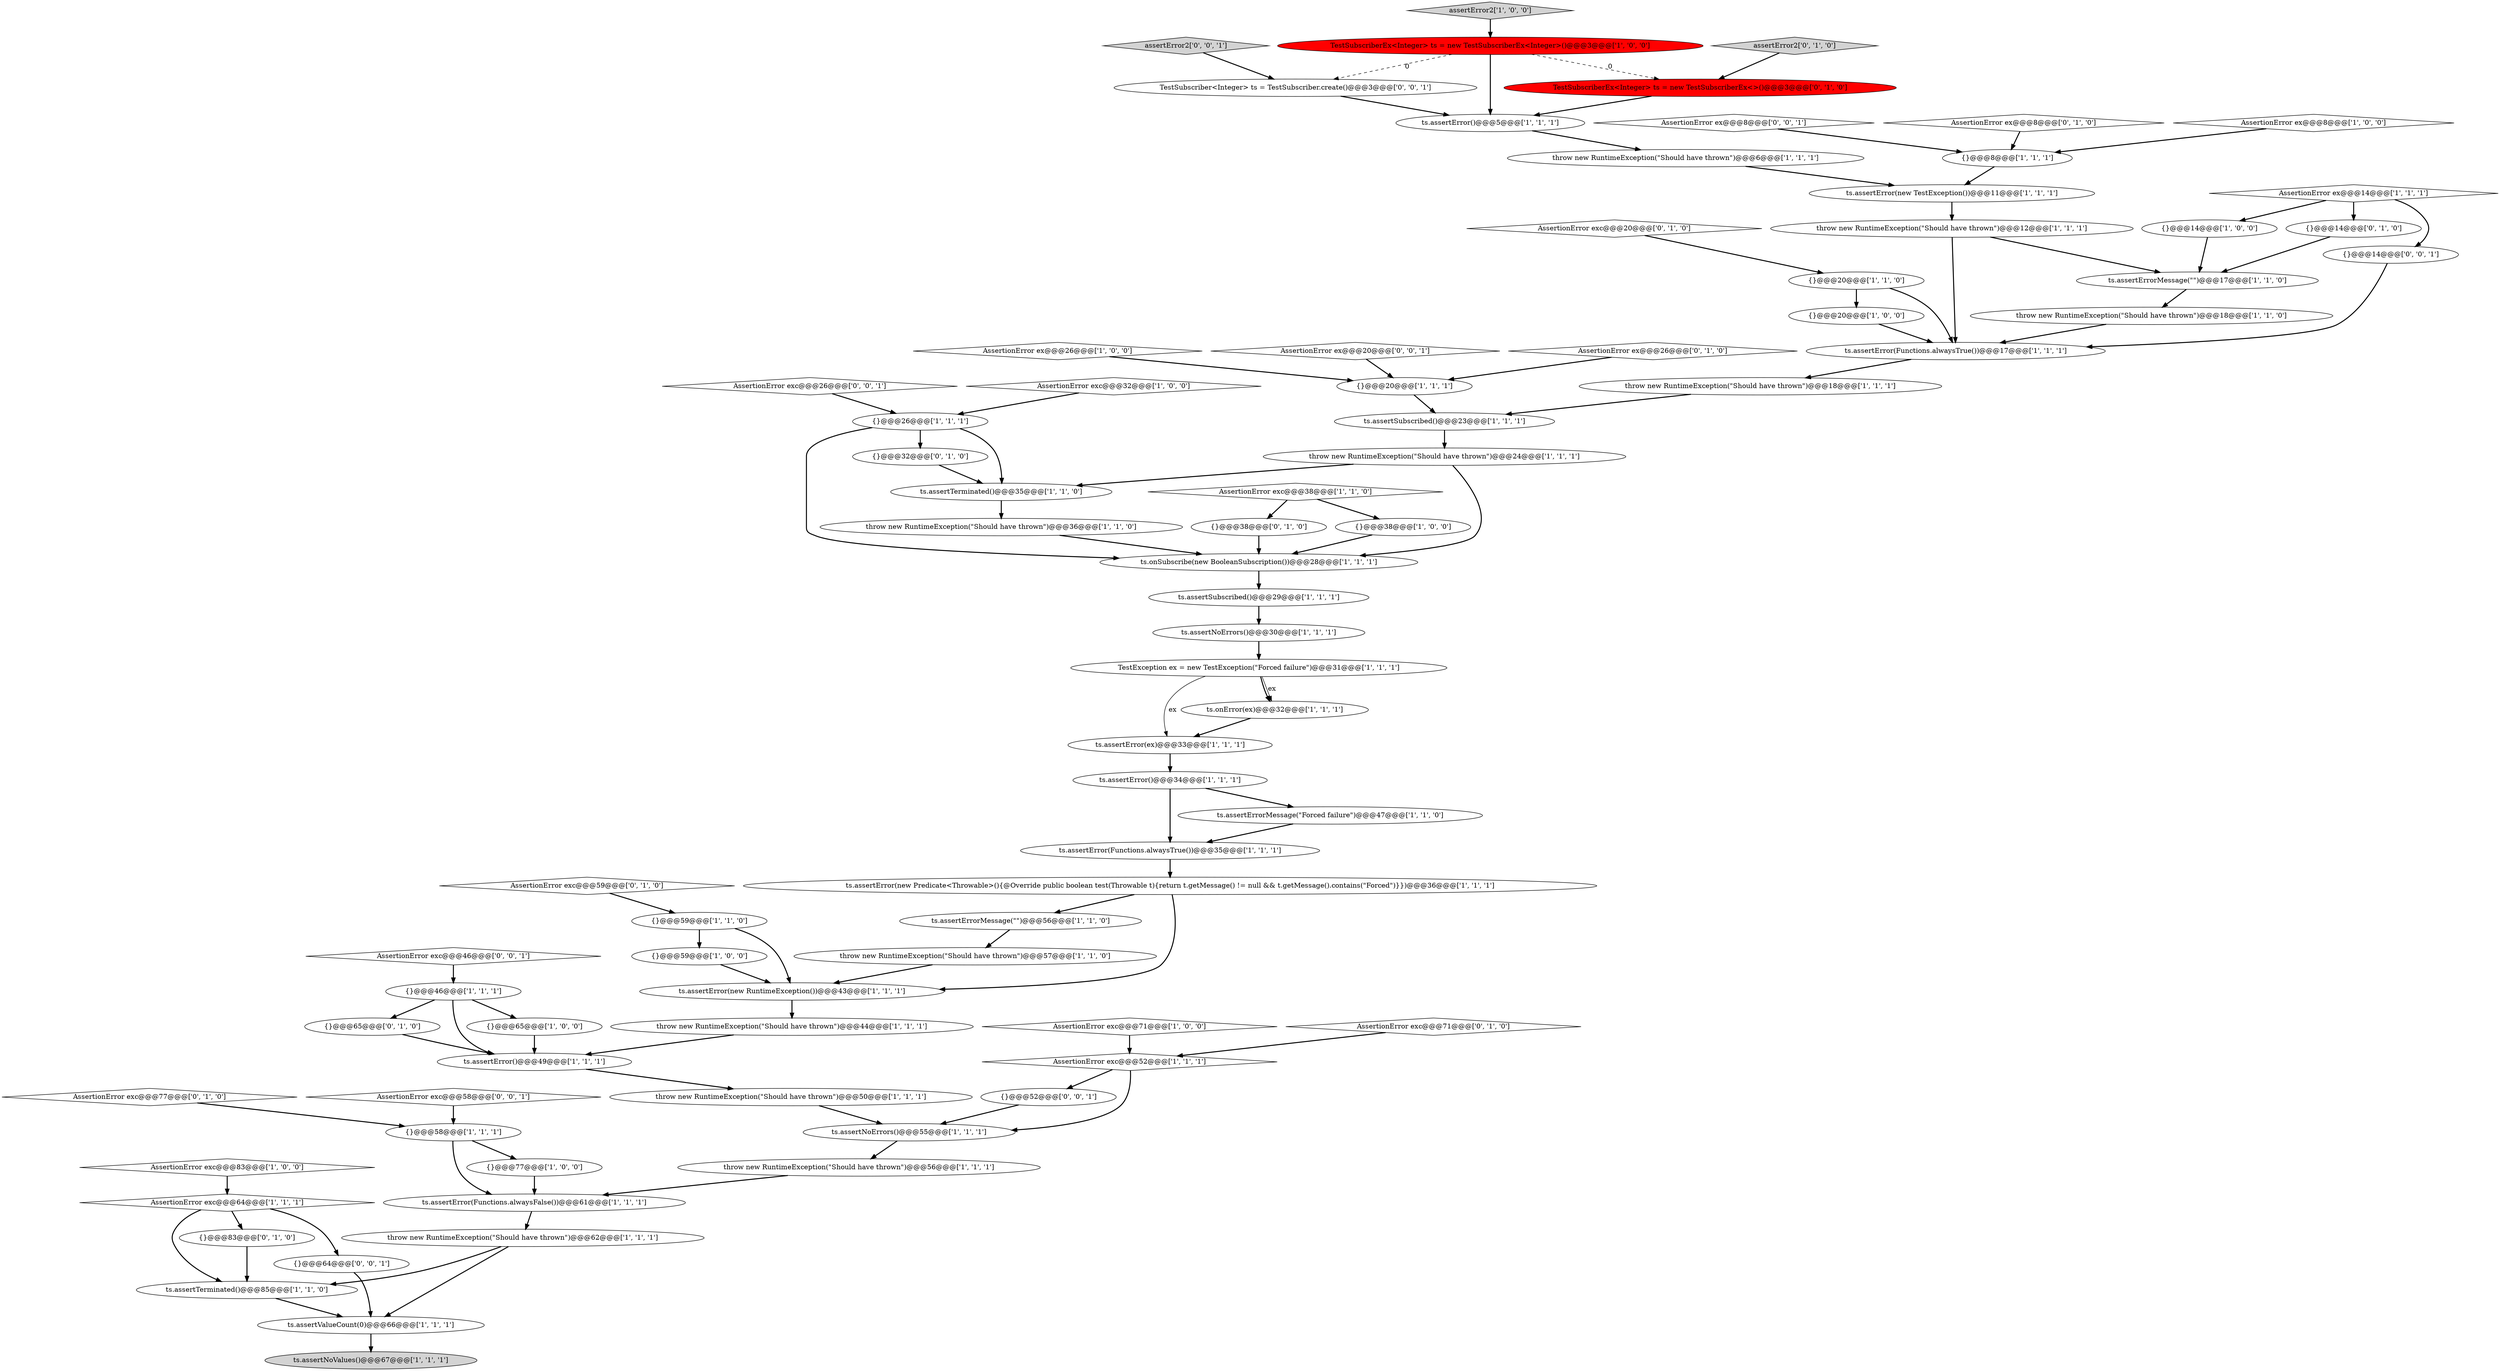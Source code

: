 digraph {
24 [style = filled, label = "{}@@@14@@@['1', '0', '0']", fillcolor = white, shape = ellipse image = "AAA0AAABBB1BBB"];
30 [style = filled, label = "ts.assertError(Functions.alwaysTrue())@@@35@@@['1', '1', '1']", fillcolor = white, shape = ellipse image = "AAA0AAABBB1BBB"];
32 [style = filled, label = "AssertionError ex@@@26@@@['1', '0', '0']", fillcolor = white, shape = diamond image = "AAA0AAABBB1BBB"];
67 [style = filled, label = "{}@@@32@@@['0', '1', '0']", fillcolor = white, shape = ellipse image = "AAA0AAABBB2BBB"];
4 [style = filled, label = "ts.assertError(new TestException())@@@11@@@['1', '1', '1']", fillcolor = white, shape = ellipse image = "AAA0AAABBB1BBB"];
53 [style = filled, label = "{}@@@46@@@['1', '1', '1']", fillcolor = white, shape = ellipse image = "AAA0AAABBB1BBB"];
10 [style = filled, label = "ts.assertError()@@@5@@@['1', '1', '1']", fillcolor = white, shape = ellipse image = "AAA0AAABBB1BBB"];
64 [style = filled, label = "{}@@@65@@@['0', '1', '0']", fillcolor = white, shape = ellipse image = "AAA0AAABBB2BBB"];
31 [style = filled, label = "AssertionError exc@@@64@@@['1', '1', '1']", fillcolor = white, shape = diamond image = "AAA0AAABBB1BBB"];
79 [style = filled, label = "TestSubscriber<Integer> ts = TestSubscriber.create()@@@3@@@['0', '0', '1']", fillcolor = white, shape = ellipse image = "AAA0AAABBB3BBB"];
78 [style = filled, label = "AssertionError exc@@@26@@@['0', '0', '1']", fillcolor = white, shape = diamond image = "AAA0AAABBB3BBB"];
3 [style = filled, label = "AssertionError exc@@@71@@@['1', '0', '0']", fillcolor = white, shape = diamond image = "AAA0AAABBB1BBB"];
25 [style = filled, label = "ts.assertError(Functions.alwaysFalse())@@@61@@@['1', '1', '1']", fillcolor = white, shape = ellipse image = "AAA0AAABBB1BBB"];
34 [style = filled, label = "ts.assertNoValues()@@@67@@@['1', '1', '1']", fillcolor = lightgray, shape = ellipse image = "AAA0AAABBB1BBB"];
41 [style = filled, label = "AssertionError ex@@@14@@@['1', '1', '1']", fillcolor = white, shape = diamond image = "AAA0AAABBB1BBB"];
15 [style = filled, label = "AssertionError exc@@@83@@@['1', '0', '0']", fillcolor = white, shape = diamond image = "AAA0AAABBB1BBB"];
35 [style = filled, label = "ts.assertErrorMessage(\"\")@@@17@@@['1', '1', '0']", fillcolor = white, shape = ellipse image = "AAA0AAABBB1BBB"];
39 [style = filled, label = "{}@@@20@@@['1', '1', '1']", fillcolor = white, shape = ellipse image = "AAA0AAABBB1BBB"];
65 [style = filled, label = "AssertionError exc@@@59@@@['0', '1', '0']", fillcolor = white, shape = diamond image = "AAA0AAABBB2BBB"];
16 [style = filled, label = "assertError2['1', '0', '0']", fillcolor = lightgray, shape = diamond image = "AAA0AAABBB1BBB"];
47 [style = filled, label = "ts.assertValueCount(0)@@@66@@@['1', '1', '1']", fillcolor = white, shape = ellipse image = "AAA0AAABBB1BBB"];
68 [style = filled, label = "{}@@@14@@@['0', '1', '0']", fillcolor = white, shape = ellipse image = "AAA0AAABBB2BBB"];
69 [style = filled, label = "AssertionError exc@@@20@@@['0', '1', '0']", fillcolor = white, shape = diamond image = "AAA0AAABBB2BBB"];
77 [style = filled, label = "{}@@@64@@@['0', '0', '1']", fillcolor = white, shape = ellipse image = "AAA0AAABBB3BBB"];
70 [style = filled, label = "{}@@@83@@@['0', '1', '0']", fillcolor = white, shape = ellipse image = "AAA0AAABBB2BBB"];
19 [style = filled, label = "throw new RuntimeException(\"Should have thrown\")@@@18@@@['1', '1', '1']", fillcolor = white, shape = ellipse image = "AAA0AAABBB1BBB"];
2 [style = filled, label = "ts.assertNoErrors()@@@30@@@['1', '1', '1']", fillcolor = white, shape = ellipse image = "AAA0AAABBB1BBB"];
0 [style = filled, label = "ts.assertError()@@@49@@@['1', '1', '1']", fillcolor = white, shape = ellipse image = "AAA0AAABBB1BBB"];
8 [style = filled, label = "throw new RuntimeException(\"Should have thrown\")@@@24@@@['1', '1', '1']", fillcolor = white, shape = ellipse image = "AAA0AAABBB1BBB"];
36 [style = filled, label = "{}@@@65@@@['1', '0', '0']", fillcolor = white, shape = ellipse image = "AAA0AAABBB1BBB"];
75 [style = filled, label = "AssertionError exc@@@58@@@['0', '0', '1']", fillcolor = white, shape = diamond image = "AAA0AAABBB3BBB"];
45 [style = filled, label = "ts.assertError(new Predicate<Throwable>(){@Override public boolean test(Throwable t){return t.getMessage() != null && t.getMessage().contains(\"Forced\")}})@@@36@@@['1', '1', '1']", fillcolor = white, shape = ellipse image = "AAA0AAABBB1BBB"];
7 [style = filled, label = "ts.onSubscribe(new BooleanSubscription())@@@28@@@['1', '1', '1']", fillcolor = white, shape = ellipse image = "AAA0AAABBB1BBB"];
5 [style = filled, label = "AssertionError exc@@@32@@@['1', '0', '0']", fillcolor = white, shape = diamond image = "AAA0AAABBB1BBB"];
50 [style = filled, label = "throw new RuntimeException(\"Should have thrown\")@@@18@@@['1', '1', '0']", fillcolor = white, shape = ellipse image = "AAA0AAABBB1BBB"];
74 [style = filled, label = "AssertionError ex@@@20@@@['0', '0', '1']", fillcolor = white, shape = diamond image = "AAA0AAABBB3BBB"];
56 [style = filled, label = "ts.assertError(Functions.alwaysTrue())@@@17@@@['1', '1', '1']", fillcolor = white, shape = ellipse image = "AAA0AAABBB1BBB"];
55 [style = filled, label = "throw new RuntimeException(\"Should have thrown\")@@@56@@@['1', '1', '1']", fillcolor = white, shape = ellipse image = "AAA0AAABBB1BBB"];
33 [style = filled, label = "throw new RuntimeException(\"Should have thrown\")@@@44@@@['1', '1', '1']", fillcolor = white, shape = ellipse image = "AAA0AAABBB1BBB"];
22 [style = filled, label = "ts.assertError(ex)@@@33@@@['1', '1', '1']", fillcolor = white, shape = ellipse image = "AAA0AAABBB1BBB"];
13 [style = filled, label = "{}@@@26@@@['1', '1', '1']", fillcolor = white, shape = ellipse image = "AAA0AAABBB1BBB"];
18 [style = filled, label = "{}@@@20@@@['1', '0', '0']", fillcolor = white, shape = ellipse image = "AAA0AAABBB1BBB"];
57 [style = filled, label = "throw new RuntimeException(\"Should have thrown\")@@@57@@@['1', '1', '0']", fillcolor = white, shape = ellipse image = "AAA0AAABBB1BBB"];
60 [style = filled, label = "AssertionError ex@@@26@@@['0', '1', '0']", fillcolor = white, shape = diamond image = "AAA0AAABBB2BBB"];
71 [style = filled, label = "TestSubscriberEx<Integer> ts = new TestSubscriberEx<>()@@@3@@@['0', '1', '0']", fillcolor = red, shape = ellipse image = "AAA1AAABBB2BBB"];
21 [style = filled, label = "ts.onError(ex)@@@32@@@['1', '1', '1']", fillcolor = white, shape = ellipse image = "AAA0AAABBB1BBB"];
38 [style = filled, label = "TestException ex = new TestException(\"Forced failure\")@@@31@@@['1', '1', '1']", fillcolor = white, shape = ellipse image = "AAA0AAABBB1BBB"];
81 [style = filled, label = "AssertionError ex@@@8@@@['0', '0', '1']", fillcolor = white, shape = diamond image = "AAA0AAABBB3BBB"];
14 [style = filled, label = "ts.assertSubscribed()@@@29@@@['1', '1', '1']", fillcolor = white, shape = ellipse image = "AAA0AAABBB1BBB"];
26 [style = filled, label = "ts.assertTerminated()@@@35@@@['1', '1', '0']", fillcolor = white, shape = ellipse image = "AAA0AAABBB1BBB"];
29 [style = filled, label = "ts.assertNoErrors()@@@55@@@['1', '1', '1']", fillcolor = white, shape = ellipse image = "AAA0AAABBB1BBB"];
11 [style = filled, label = "ts.assertErrorMessage(\"Forced failure\")@@@47@@@['1', '1', '0']", fillcolor = white, shape = ellipse image = "AAA0AAABBB1BBB"];
46 [style = filled, label = "{}@@@38@@@['1', '0', '0']", fillcolor = white, shape = ellipse image = "AAA0AAABBB1BBB"];
6 [style = filled, label = "{}@@@59@@@['1', '0', '0']", fillcolor = white, shape = ellipse image = "AAA0AAABBB1BBB"];
12 [style = filled, label = "throw new RuntimeException(\"Should have thrown\")@@@6@@@['1', '1', '1']", fillcolor = white, shape = ellipse image = "AAA0AAABBB1BBB"];
28 [style = filled, label = "{}@@@8@@@['1', '1', '1']", fillcolor = white, shape = ellipse image = "AAA0AAABBB1BBB"];
48 [style = filled, label = "AssertionError exc@@@38@@@['1', '1', '0']", fillcolor = white, shape = diamond image = "AAA0AAABBB1BBB"];
63 [style = filled, label = "AssertionError exc@@@71@@@['0', '1', '0']", fillcolor = white, shape = diamond image = "AAA0AAABBB2BBB"];
40 [style = filled, label = "throw new RuntimeException(\"Should have thrown\")@@@36@@@['1', '1', '0']", fillcolor = white, shape = ellipse image = "AAA0AAABBB1BBB"];
49 [style = filled, label = "ts.assertError(new RuntimeException())@@@43@@@['1', '1', '1']", fillcolor = white, shape = ellipse image = "AAA0AAABBB1BBB"];
66 [style = filled, label = "AssertionError ex@@@8@@@['0', '1', '0']", fillcolor = white, shape = diamond image = "AAA0AAABBB2BBB"];
20 [style = filled, label = "ts.assertTerminated()@@@85@@@['1', '1', '0']", fillcolor = white, shape = ellipse image = "AAA0AAABBB1BBB"];
61 [style = filled, label = "{}@@@38@@@['0', '1', '0']", fillcolor = white, shape = ellipse image = "AAA0AAABBB2BBB"];
62 [style = filled, label = "assertError2['0', '1', '0']", fillcolor = lightgray, shape = diamond image = "AAA0AAABBB2BBB"];
73 [style = filled, label = "AssertionError exc@@@46@@@['0', '0', '1']", fillcolor = white, shape = diamond image = "AAA0AAABBB3BBB"];
17 [style = filled, label = "{}@@@77@@@['1', '0', '0']", fillcolor = white, shape = ellipse image = "AAA0AAABBB1BBB"];
44 [style = filled, label = "ts.assertError()@@@34@@@['1', '1', '1']", fillcolor = white, shape = ellipse image = "AAA0AAABBB1BBB"];
37 [style = filled, label = "{}@@@58@@@['1', '1', '1']", fillcolor = white, shape = ellipse image = "AAA0AAABBB1BBB"];
42 [style = filled, label = "ts.assertSubscribed()@@@23@@@['1', '1', '1']", fillcolor = white, shape = ellipse image = "AAA0AAABBB1BBB"];
43 [style = filled, label = "throw new RuntimeException(\"Should have thrown\")@@@12@@@['1', '1', '1']", fillcolor = white, shape = ellipse image = "AAA0AAABBB1BBB"];
1 [style = filled, label = "AssertionError ex@@@8@@@['1', '0', '0']", fillcolor = white, shape = diamond image = "AAA0AAABBB1BBB"];
54 [style = filled, label = "throw new RuntimeException(\"Should have thrown\")@@@50@@@['1', '1', '1']", fillcolor = white, shape = ellipse image = "AAA0AAABBB1BBB"];
23 [style = filled, label = "ts.assertErrorMessage(\"\")@@@56@@@['1', '1', '0']", fillcolor = white, shape = ellipse image = "AAA0AAABBB1BBB"];
80 [style = filled, label = "assertError2['0', '0', '1']", fillcolor = lightgray, shape = diamond image = "AAA0AAABBB3BBB"];
52 [style = filled, label = "{}@@@20@@@['1', '1', '0']", fillcolor = white, shape = ellipse image = "AAA0AAABBB1BBB"];
76 [style = filled, label = "{}@@@14@@@['0', '0', '1']", fillcolor = white, shape = ellipse image = "AAA0AAABBB3BBB"];
58 [style = filled, label = "TestSubscriberEx<Integer> ts = new TestSubscriberEx<Integer>()@@@3@@@['1', '0', '0']", fillcolor = red, shape = ellipse image = "AAA1AAABBB1BBB"];
59 [style = filled, label = "AssertionError exc@@@77@@@['0', '1', '0']", fillcolor = white, shape = diamond image = "AAA0AAABBB2BBB"];
72 [style = filled, label = "{}@@@52@@@['0', '0', '1']", fillcolor = white, shape = ellipse image = "AAA0AAABBB3BBB"];
51 [style = filled, label = "{}@@@59@@@['1', '1', '0']", fillcolor = white, shape = ellipse image = "AAA0AAABBB1BBB"];
9 [style = filled, label = "AssertionError exc@@@52@@@['1', '1', '1']", fillcolor = white, shape = diamond image = "AAA0AAABBB1BBB"];
27 [style = filled, label = "throw new RuntimeException(\"Should have thrown\")@@@62@@@['1', '1', '1']", fillcolor = white, shape = ellipse image = "AAA0AAABBB1BBB"];
17->25 [style = bold, label=""];
68->35 [style = bold, label=""];
81->28 [style = bold, label=""];
70->20 [style = bold, label=""];
31->77 [style = bold, label=""];
72->29 [style = bold, label=""];
50->56 [style = bold, label=""];
26->40 [style = bold, label=""];
48->61 [style = bold, label=""];
79->10 [style = bold, label=""];
23->57 [style = bold, label=""];
77->47 [style = bold, label=""];
58->71 [style = dashed, label="0"];
7->14 [style = bold, label=""];
65->51 [style = bold, label=""];
33->0 [style = bold, label=""];
53->36 [style = bold, label=""];
54->29 [style = bold, label=""];
1->28 [style = bold, label=""];
36->0 [style = bold, label=""];
35->50 [style = bold, label=""];
43->35 [style = bold, label=""];
10->12 [style = bold, label=""];
46->7 [style = bold, label=""];
47->34 [style = bold, label=""];
31->20 [style = bold, label=""];
66->28 [style = bold, label=""];
9->29 [style = bold, label=""];
60->39 [style = bold, label=""];
64->0 [style = bold, label=""];
19->42 [style = bold, label=""];
31->70 [style = bold, label=""];
6->49 [style = bold, label=""];
18->56 [style = bold, label=""];
67->26 [style = bold, label=""];
78->13 [style = bold, label=""];
41->76 [style = bold, label=""];
25->27 [style = bold, label=""];
80->79 [style = bold, label=""];
55->25 [style = bold, label=""];
15->31 [style = bold, label=""];
21->22 [style = bold, label=""];
52->18 [style = bold, label=""];
61->7 [style = bold, label=""];
9->72 [style = bold, label=""];
38->22 [style = solid, label="ex"];
71->10 [style = bold, label=""];
27->47 [style = bold, label=""];
53->64 [style = bold, label=""];
39->42 [style = bold, label=""];
58->79 [style = dashed, label="0"];
27->20 [style = bold, label=""];
11->30 [style = bold, label=""];
22->44 [style = bold, label=""];
44->30 [style = bold, label=""];
45->23 [style = bold, label=""];
76->56 [style = bold, label=""];
37->25 [style = bold, label=""];
42->8 [style = bold, label=""];
41->68 [style = bold, label=""];
59->37 [style = bold, label=""];
51->6 [style = bold, label=""];
48->46 [style = bold, label=""];
3->9 [style = bold, label=""];
29->55 [style = bold, label=""];
75->37 [style = bold, label=""];
58->10 [style = bold, label=""];
13->26 [style = bold, label=""];
5->13 [style = bold, label=""];
73->53 [style = bold, label=""];
0->54 [style = bold, label=""];
32->39 [style = bold, label=""];
14->2 [style = bold, label=""];
74->39 [style = bold, label=""];
16->58 [style = bold, label=""];
53->0 [style = bold, label=""];
4->43 [style = bold, label=""];
63->9 [style = bold, label=""];
41->24 [style = bold, label=""];
24->35 [style = bold, label=""];
45->49 [style = bold, label=""];
37->17 [style = bold, label=""];
52->56 [style = bold, label=""];
38->21 [style = solid, label="ex"];
51->49 [style = bold, label=""];
20->47 [style = bold, label=""];
8->7 [style = bold, label=""];
13->67 [style = bold, label=""];
2->38 [style = bold, label=""];
40->7 [style = bold, label=""];
62->71 [style = bold, label=""];
12->4 [style = bold, label=""];
13->7 [style = bold, label=""];
49->33 [style = bold, label=""];
56->19 [style = bold, label=""];
38->21 [style = bold, label=""];
44->11 [style = bold, label=""];
57->49 [style = bold, label=""];
69->52 [style = bold, label=""];
43->56 [style = bold, label=""];
30->45 [style = bold, label=""];
28->4 [style = bold, label=""];
8->26 [style = bold, label=""];
}
